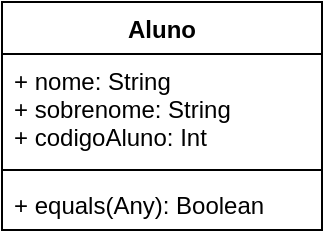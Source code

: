 <mxfile version="13.7.5" type="device"><diagram id="wnTWCG0DN7KBjwDWlvHC" name="Page-1"><mxGraphModel dx="1038" dy="580" grid="1" gridSize="10" guides="1" tooltips="1" connect="1" arrows="1" fold="1" page="1" pageScale="1" pageWidth="827" pageHeight="1169" math="0" shadow="0"><root><mxCell id="0"/><mxCell id="1" parent="0"/><mxCell id="6NqTUDe6gUxeEQi10iVj-1" value="Aluno&#10;" style="swimlane;fontStyle=1;align=center;verticalAlign=top;childLayout=stackLayout;horizontal=1;startSize=26;horizontalStack=0;resizeParent=1;resizeParentMax=0;resizeLast=0;collapsible=1;marginBottom=0;" vertex="1" parent="1"><mxGeometry x="40" y="40" width="160" height="114" as="geometry"><mxRectangle x="140" y="220" width="70" height="26" as="alternateBounds"/></mxGeometry></mxCell><mxCell id="6NqTUDe6gUxeEQi10iVj-2" value="+ nome: String&#10;+ sobrenome: String&#10;+ codigoAluno: Int" style="text;strokeColor=none;fillColor=none;align=left;verticalAlign=top;spacingLeft=4;spacingRight=4;overflow=hidden;rotatable=0;points=[[0,0.5],[1,0.5]];portConstraint=eastwest;" vertex="1" parent="6NqTUDe6gUxeEQi10iVj-1"><mxGeometry y="26" width="160" height="54" as="geometry"/></mxCell><mxCell id="6NqTUDe6gUxeEQi10iVj-3" value="" style="line;strokeWidth=1;fillColor=none;align=left;verticalAlign=middle;spacingTop=-1;spacingLeft=3;spacingRight=3;rotatable=0;labelPosition=right;points=[];portConstraint=eastwest;" vertex="1" parent="6NqTUDe6gUxeEQi10iVj-1"><mxGeometry y="80" width="160" height="8" as="geometry"/></mxCell><mxCell id="6NqTUDe6gUxeEQi10iVj-4" value="+ equals(Any): Boolean" style="text;strokeColor=none;fillColor=none;align=left;verticalAlign=top;spacingLeft=4;spacingRight=4;overflow=hidden;rotatable=0;points=[[0,0.5],[1,0.5]];portConstraint=eastwest;" vertex="1" parent="6NqTUDe6gUxeEQi10iVj-1"><mxGeometry y="88" width="160" height="26" as="geometry"/></mxCell></root></mxGraphModel></diagram></mxfile>